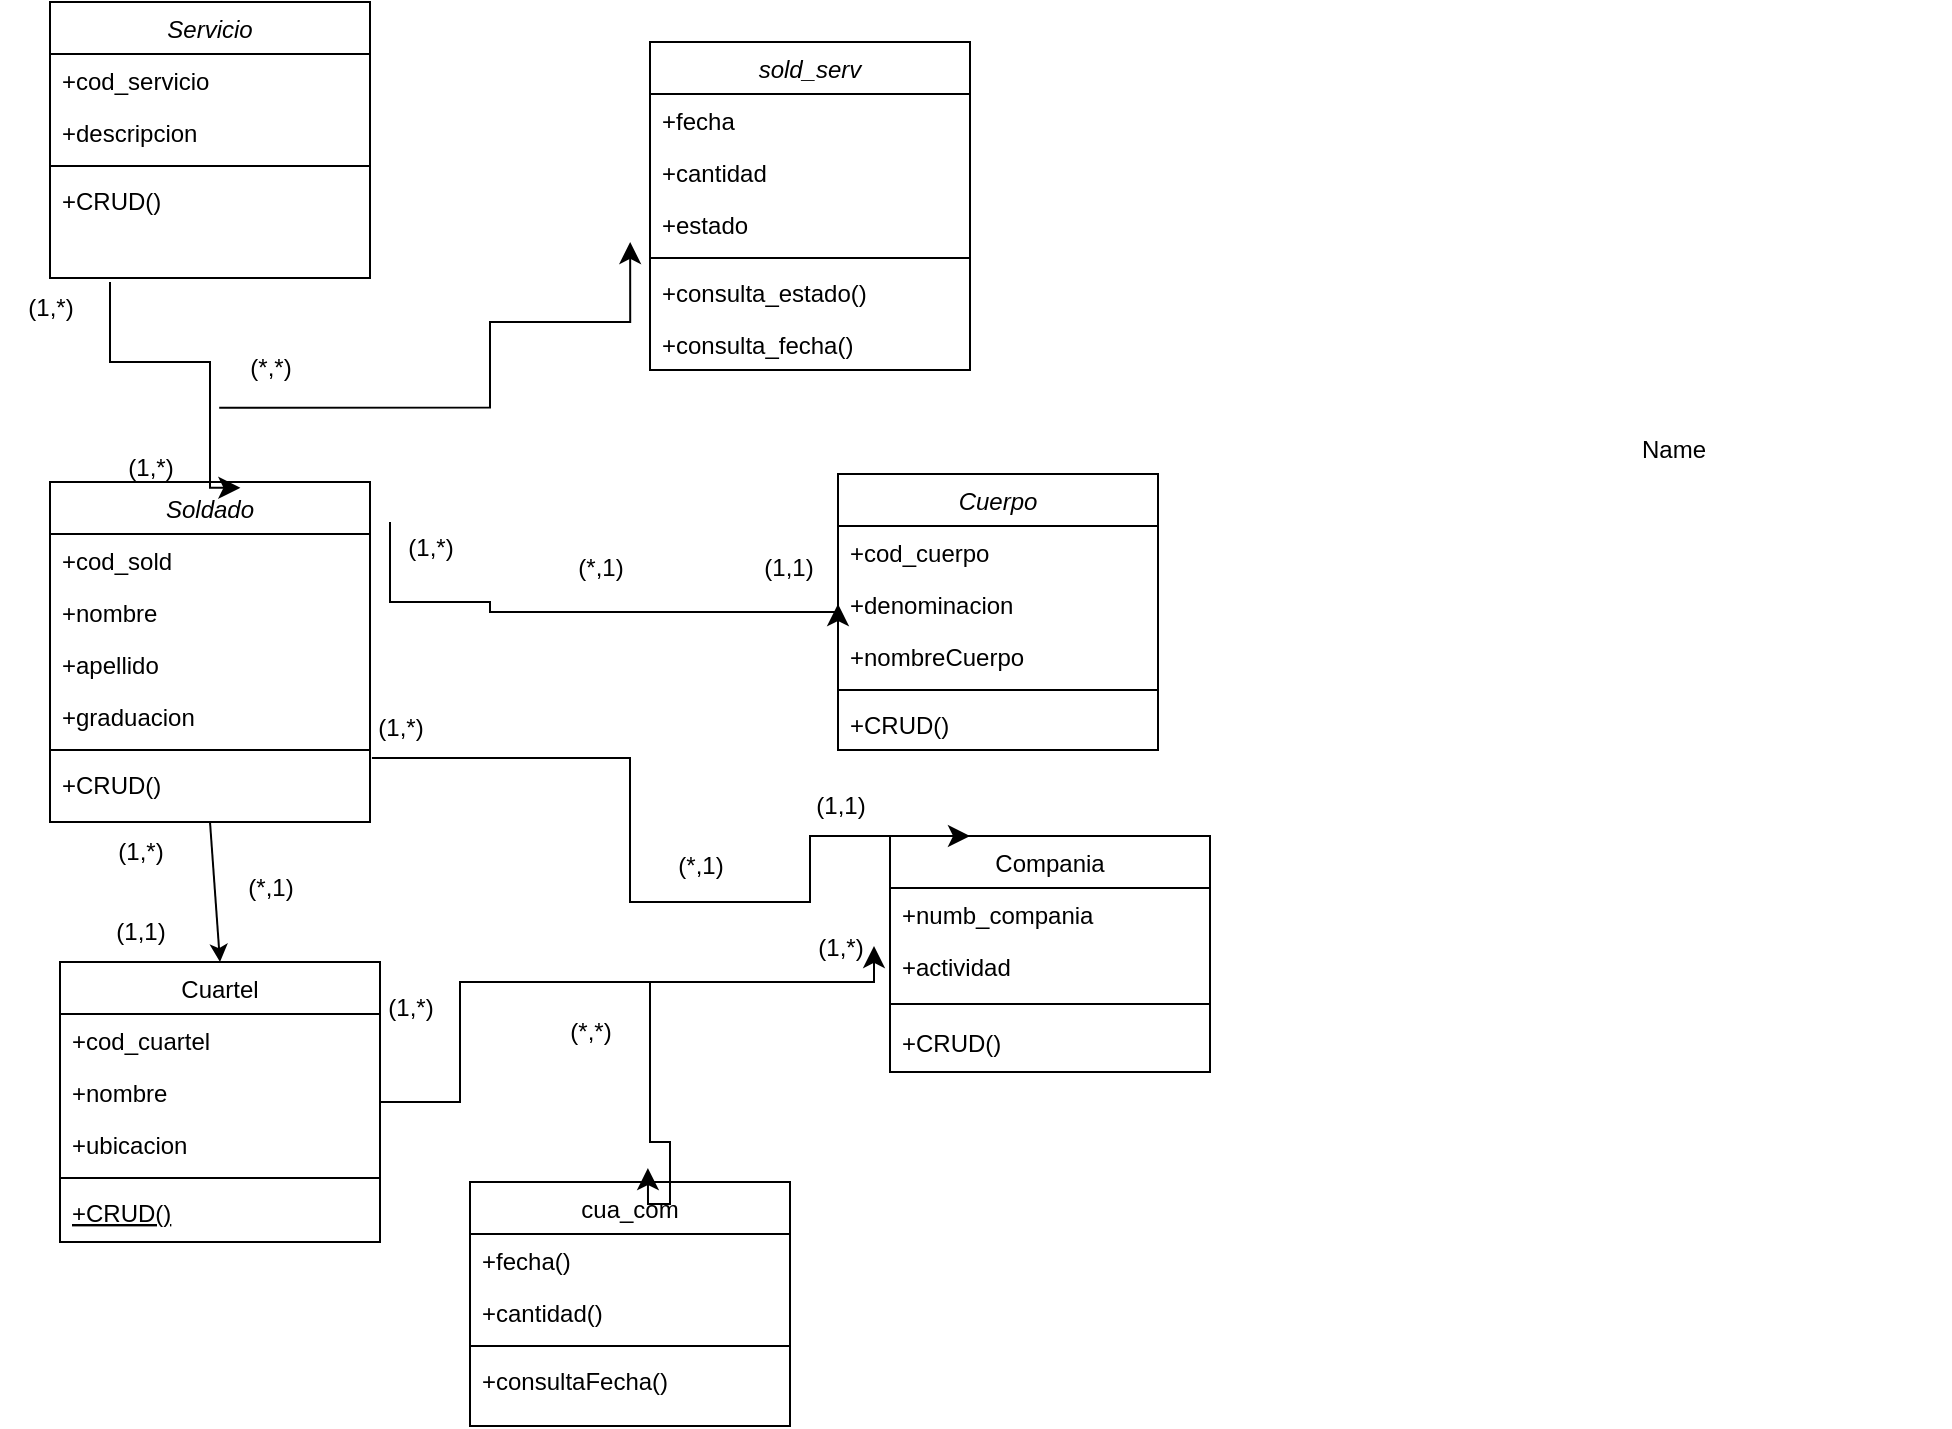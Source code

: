 <mxfile version="21.7.5" type="device">
  <diagram id="C5RBs43oDa-KdzZeNtuy" name="Page-1">
    <mxGraphModel dx="2707" dy="1906" grid="1" gridSize="10" guides="1" tooltips="1" connect="1" arrows="1" fold="1" page="1" pageScale="1" pageWidth="827" pageHeight="1169" math="0" shadow="0">
      <root>
        <mxCell id="WIyWlLk6GJQsqaUBKTNV-0" />
        <mxCell id="WIyWlLk6GJQsqaUBKTNV-1" parent="WIyWlLk6GJQsqaUBKTNV-0" />
        <mxCell id="zkfFHV4jXpPFQw0GAbJ--0" value="Cuerpo" style="swimlane;fontStyle=2;align=center;verticalAlign=top;childLayout=stackLayout;horizontal=1;startSize=26;horizontalStack=0;resizeParent=1;resizeLast=0;collapsible=1;marginBottom=0;rounded=0;shadow=0;strokeWidth=1;" parent="WIyWlLk6GJQsqaUBKTNV-1" vertex="1">
          <mxGeometry x="254" y="16" width="160" height="138" as="geometry">
            <mxRectangle x="230" y="140" width="160" height="26" as="alternateBounds" />
          </mxGeometry>
        </mxCell>
        <mxCell id="zkfFHV4jXpPFQw0GAbJ--1" value="+cod_cuerpo" style="text;align=left;verticalAlign=top;spacingLeft=4;spacingRight=4;overflow=hidden;rotatable=0;points=[[0,0.5],[1,0.5]];portConstraint=eastwest;" parent="zkfFHV4jXpPFQw0GAbJ--0" vertex="1">
          <mxGeometry y="26" width="160" height="26" as="geometry" />
        </mxCell>
        <mxCell id="zkfFHV4jXpPFQw0GAbJ--2" value="+denominacion" style="text;align=left;verticalAlign=top;spacingLeft=4;spacingRight=4;overflow=hidden;rotatable=0;points=[[0,0.5],[1,0.5]];portConstraint=eastwest;rounded=0;shadow=0;html=0;" parent="zkfFHV4jXpPFQw0GAbJ--0" vertex="1">
          <mxGeometry y="52" width="160" height="26" as="geometry" />
        </mxCell>
        <mxCell id="zkfFHV4jXpPFQw0GAbJ--3" value="+nombreCuerpo" style="text;align=left;verticalAlign=top;spacingLeft=4;spacingRight=4;overflow=hidden;rotatable=0;points=[[0,0.5],[1,0.5]];portConstraint=eastwest;rounded=0;shadow=0;html=0;" parent="zkfFHV4jXpPFQw0GAbJ--0" vertex="1">
          <mxGeometry y="78" width="160" height="26" as="geometry" />
        </mxCell>
        <mxCell id="zkfFHV4jXpPFQw0GAbJ--4" value="" style="line;html=1;strokeWidth=1;align=left;verticalAlign=middle;spacingTop=-1;spacingLeft=3;spacingRight=3;rotatable=0;labelPosition=right;points=[];portConstraint=eastwest;" parent="zkfFHV4jXpPFQw0GAbJ--0" vertex="1">
          <mxGeometry y="104" width="160" height="8" as="geometry" />
        </mxCell>
        <mxCell id="zkfFHV4jXpPFQw0GAbJ--5" value="+CRUD()" style="text;align=left;verticalAlign=top;spacingLeft=4;spacingRight=4;overflow=hidden;rotatable=0;points=[[0,0.5],[1,0.5]];portConstraint=eastwest;" parent="zkfFHV4jXpPFQw0GAbJ--0" vertex="1">
          <mxGeometry y="112" width="160" height="26" as="geometry" />
        </mxCell>
        <mxCell id="zkfFHV4jXpPFQw0GAbJ--6" value="Cuartel" style="swimlane;fontStyle=0;align=center;verticalAlign=top;childLayout=stackLayout;horizontal=1;startSize=26;horizontalStack=0;resizeParent=1;resizeLast=0;collapsible=1;marginBottom=0;rounded=0;shadow=0;strokeWidth=1;" parent="WIyWlLk6GJQsqaUBKTNV-1" vertex="1">
          <mxGeometry x="-135" y="260" width="160" height="140" as="geometry">
            <mxRectangle x="130" y="380" width="160" height="26" as="alternateBounds" />
          </mxGeometry>
        </mxCell>
        <mxCell id="zkfFHV4jXpPFQw0GAbJ--7" value="+cod_cuartel" style="text;align=left;verticalAlign=top;spacingLeft=4;spacingRight=4;overflow=hidden;rotatable=0;points=[[0,0.5],[1,0.5]];portConstraint=eastwest;" parent="zkfFHV4jXpPFQw0GAbJ--6" vertex="1">
          <mxGeometry y="26" width="160" height="26" as="geometry" />
        </mxCell>
        <mxCell id="leRw67lBzulHBOnpfFn3-29" value="+nombre" style="text;align=left;verticalAlign=top;spacingLeft=4;spacingRight=4;overflow=hidden;rotatable=0;points=[[0,0.5],[1,0.5]];portConstraint=eastwest;rounded=0;shadow=0;html=0;" vertex="1" parent="zkfFHV4jXpPFQw0GAbJ--6">
          <mxGeometry y="52" width="160" height="26" as="geometry" />
        </mxCell>
        <mxCell id="zkfFHV4jXpPFQw0GAbJ--8" value="+ubicacion" style="text;align=left;verticalAlign=top;spacingLeft=4;spacingRight=4;overflow=hidden;rotatable=0;points=[[0,0.5],[1,0.5]];portConstraint=eastwest;rounded=0;shadow=0;html=0;" parent="zkfFHV4jXpPFQw0GAbJ--6" vertex="1">
          <mxGeometry y="78" width="160" height="26" as="geometry" />
        </mxCell>
        <mxCell id="zkfFHV4jXpPFQw0GAbJ--9" value="" style="line;html=1;strokeWidth=1;align=left;verticalAlign=middle;spacingTop=-1;spacingLeft=3;spacingRight=3;rotatable=0;labelPosition=right;points=[];portConstraint=eastwest;" parent="zkfFHV4jXpPFQw0GAbJ--6" vertex="1">
          <mxGeometry y="104" width="160" height="8" as="geometry" />
        </mxCell>
        <mxCell id="zkfFHV4jXpPFQw0GAbJ--10" value="+CRUD()" style="text;align=left;verticalAlign=top;spacingLeft=4;spacingRight=4;overflow=hidden;rotatable=0;points=[[0,0.5],[1,0.5]];portConstraint=eastwest;fontStyle=4" parent="zkfFHV4jXpPFQw0GAbJ--6" vertex="1">
          <mxGeometry y="112" width="160" height="26" as="geometry" />
        </mxCell>
        <mxCell id="zkfFHV4jXpPFQw0GAbJ--13" value="cua_com" style="swimlane;fontStyle=0;align=center;verticalAlign=top;childLayout=stackLayout;horizontal=1;startSize=26;horizontalStack=0;resizeParent=1;resizeLast=0;collapsible=1;marginBottom=0;rounded=0;shadow=0;strokeWidth=1;" parent="WIyWlLk6GJQsqaUBKTNV-1" vertex="1">
          <mxGeometry x="70" y="370" width="160" height="122" as="geometry">
            <mxRectangle x="340" y="380" width="170" height="26" as="alternateBounds" />
          </mxGeometry>
        </mxCell>
        <mxCell id="zkfFHV4jXpPFQw0GAbJ--14" value="+fecha()" style="text;align=left;verticalAlign=top;spacingLeft=4;spacingRight=4;overflow=hidden;rotatable=0;points=[[0,0.5],[1,0.5]];portConstraint=eastwest;" parent="zkfFHV4jXpPFQw0GAbJ--13" vertex="1">
          <mxGeometry y="26" width="160" height="26" as="geometry" />
        </mxCell>
        <mxCell id="leRw67lBzulHBOnpfFn3-45" value="+cantidad()" style="text;align=left;verticalAlign=top;spacingLeft=4;spacingRight=4;overflow=hidden;rotatable=0;points=[[0,0.5],[1,0.5]];portConstraint=eastwest;" vertex="1" parent="zkfFHV4jXpPFQw0GAbJ--13">
          <mxGeometry y="52" width="160" height="26" as="geometry" />
        </mxCell>
        <mxCell id="zkfFHV4jXpPFQw0GAbJ--15" value="" style="line;html=1;strokeWidth=1;align=left;verticalAlign=middle;spacingTop=-1;spacingLeft=3;spacingRight=3;rotatable=0;labelPosition=right;points=[];portConstraint=eastwest;" parent="zkfFHV4jXpPFQw0GAbJ--13" vertex="1">
          <mxGeometry y="78" width="160" height="8" as="geometry" />
        </mxCell>
        <mxCell id="leRw67lBzulHBOnpfFn3-47" value="+consultaFecha()" style="text;align=left;verticalAlign=top;spacingLeft=4;spacingRight=4;overflow=hidden;rotatable=0;points=[[0,0.5],[1,0.5]];portConstraint=eastwest;" vertex="1" parent="zkfFHV4jXpPFQw0GAbJ--13">
          <mxGeometry y="86" width="160" height="26" as="geometry" />
        </mxCell>
        <mxCell id="zkfFHV4jXpPFQw0GAbJ--17" value="Compania" style="swimlane;fontStyle=0;align=center;verticalAlign=top;childLayout=stackLayout;horizontal=1;startSize=26;horizontalStack=0;resizeParent=1;resizeLast=0;collapsible=1;marginBottom=0;rounded=0;shadow=0;strokeWidth=1;" parent="WIyWlLk6GJQsqaUBKTNV-1" vertex="1">
          <mxGeometry x="280" y="197" width="160" height="118" as="geometry">
            <mxRectangle x="550" y="140" width="160" height="26" as="alternateBounds" />
          </mxGeometry>
        </mxCell>
        <mxCell id="zkfFHV4jXpPFQw0GAbJ--18" value="+numb_compania" style="text;align=left;verticalAlign=top;spacingLeft=4;spacingRight=4;overflow=hidden;rotatable=0;points=[[0,0.5],[1,0.5]];portConstraint=eastwest;" parent="zkfFHV4jXpPFQw0GAbJ--17" vertex="1">
          <mxGeometry y="26" width="160" height="26" as="geometry" />
        </mxCell>
        <mxCell id="zkfFHV4jXpPFQw0GAbJ--19" value="+actividad" style="text;align=left;verticalAlign=top;spacingLeft=4;spacingRight=4;overflow=hidden;rotatable=0;points=[[0,0.5],[1,0.5]];portConstraint=eastwest;rounded=0;shadow=0;html=0;" parent="zkfFHV4jXpPFQw0GAbJ--17" vertex="1">
          <mxGeometry y="52" width="160" height="26" as="geometry" />
        </mxCell>
        <mxCell id="zkfFHV4jXpPFQw0GAbJ--23" value="" style="line;html=1;strokeWidth=1;align=left;verticalAlign=middle;spacingTop=-1;spacingLeft=3;spacingRight=3;rotatable=0;labelPosition=right;points=[];portConstraint=eastwest;" parent="zkfFHV4jXpPFQw0GAbJ--17" vertex="1">
          <mxGeometry y="78" width="160" height="12" as="geometry" />
        </mxCell>
        <mxCell id="zkfFHV4jXpPFQw0GAbJ--24" value="+CRUD()" style="text;align=left;verticalAlign=top;spacingLeft=4;spacingRight=4;overflow=hidden;rotatable=0;points=[[0,0.5],[1,0.5]];portConstraint=eastwest;" parent="zkfFHV4jXpPFQw0GAbJ--17" vertex="1">
          <mxGeometry y="90" width="160" height="26" as="geometry" />
        </mxCell>
        <mxCell id="leRw67lBzulHBOnpfFn3-6" value="Soldado" style="swimlane;fontStyle=2;align=center;verticalAlign=top;childLayout=stackLayout;horizontal=1;startSize=26;horizontalStack=0;resizeParent=1;resizeLast=0;collapsible=1;marginBottom=0;rounded=0;shadow=0;strokeWidth=1;" vertex="1" parent="WIyWlLk6GJQsqaUBKTNV-1">
          <mxGeometry x="-140" y="20" width="160" height="170" as="geometry">
            <mxRectangle x="230" y="140" width="160" height="26" as="alternateBounds" />
          </mxGeometry>
        </mxCell>
        <mxCell id="leRw67lBzulHBOnpfFn3-7" value="+cod_sold" style="text;align=left;verticalAlign=top;spacingLeft=4;spacingRight=4;overflow=hidden;rotatable=0;points=[[0,0.5],[1,0.5]];portConstraint=eastwest;" vertex="1" parent="leRw67lBzulHBOnpfFn3-6">
          <mxGeometry y="26" width="160" height="26" as="geometry" />
        </mxCell>
        <mxCell id="leRw67lBzulHBOnpfFn3-8" value="+nombre" style="text;align=left;verticalAlign=top;spacingLeft=4;spacingRight=4;overflow=hidden;rotatable=0;points=[[0,0.5],[1,0.5]];portConstraint=eastwest;rounded=0;shadow=0;html=0;" vertex="1" parent="leRw67lBzulHBOnpfFn3-6">
          <mxGeometry y="52" width="160" height="26" as="geometry" />
        </mxCell>
        <mxCell id="leRw67lBzulHBOnpfFn3-24" value="+apellido" style="text;align=left;verticalAlign=top;spacingLeft=4;spacingRight=4;overflow=hidden;rotatable=0;points=[[0,0.5],[1,0.5]];portConstraint=eastwest;rounded=0;shadow=0;html=0;" vertex="1" parent="leRw67lBzulHBOnpfFn3-6">
          <mxGeometry y="78" width="160" height="26" as="geometry" />
        </mxCell>
        <mxCell id="leRw67lBzulHBOnpfFn3-9" value="+graduacion" style="text;align=left;verticalAlign=top;spacingLeft=4;spacingRight=4;overflow=hidden;rotatable=0;points=[[0,0.5],[1,0.5]];portConstraint=eastwest;rounded=0;shadow=0;html=0;" vertex="1" parent="leRw67lBzulHBOnpfFn3-6">
          <mxGeometry y="104" width="160" height="26" as="geometry" />
        </mxCell>
        <mxCell id="leRw67lBzulHBOnpfFn3-10" value="" style="line;html=1;strokeWidth=1;align=left;verticalAlign=middle;spacingTop=-1;spacingLeft=3;spacingRight=3;rotatable=0;labelPosition=right;points=[];portConstraint=eastwest;" vertex="1" parent="leRw67lBzulHBOnpfFn3-6">
          <mxGeometry y="130" width="160" height="8" as="geometry" />
        </mxCell>
        <mxCell id="leRw67lBzulHBOnpfFn3-11" value="+CRUD()" style="text;align=left;verticalAlign=top;spacingLeft=4;spacingRight=4;overflow=hidden;rotatable=0;points=[[0,0.5],[1,0.5]];portConstraint=eastwest;" vertex="1" parent="leRw67lBzulHBOnpfFn3-6">
          <mxGeometry y="138" width="160" height="26" as="geometry" />
        </mxCell>
        <mxCell id="leRw67lBzulHBOnpfFn3-12" value="Servicio" style="swimlane;fontStyle=2;align=center;verticalAlign=top;childLayout=stackLayout;horizontal=1;startSize=26;horizontalStack=0;resizeParent=1;resizeLast=0;collapsible=1;marginBottom=0;rounded=0;shadow=0;strokeWidth=1;" vertex="1" parent="WIyWlLk6GJQsqaUBKTNV-1">
          <mxGeometry x="-140" y="-220" width="160" height="138" as="geometry">
            <mxRectangle x="230" y="140" width="160" height="26" as="alternateBounds" />
          </mxGeometry>
        </mxCell>
        <mxCell id="leRw67lBzulHBOnpfFn3-14" value="+cod_servicio" style="text;align=left;verticalAlign=top;spacingLeft=4;spacingRight=4;overflow=hidden;rotatable=0;points=[[0,0.5],[1,0.5]];portConstraint=eastwest;rounded=0;shadow=0;html=0;" vertex="1" parent="leRw67lBzulHBOnpfFn3-12">
          <mxGeometry y="26" width="160" height="26" as="geometry" />
        </mxCell>
        <mxCell id="leRw67lBzulHBOnpfFn3-15" value="+descripcion" style="text;align=left;verticalAlign=top;spacingLeft=4;spacingRight=4;overflow=hidden;rotatable=0;points=[[0,0.5],[1,0.5]];portConstraint=eastwest;rounded=0;shadow=0;html=0;" vertex="1" parent="leRw67lBzulHBOnpfFn3-12">
          <mxGeometry y="52" width="160" height="26" as="geometry" />
        </mxCell>
        <mxCell id="leRw67lBzulHBOnpfFn3-16" value="" style="line;html=1;strokeWidth=1;align=left;verticalAlign=middle;spacingTop=-1;spacingLeft=3;spacingRight=3;rotatable=0;labelPosition=right;points=[];portConstraint=eastwest;" vertex="1" parent="leRw67lBzulHBOnpfFn3-12">
          <mxGeometry y="78" width="160" height="8" as="geometry" />
        </mxCell>
        <mxCell id="leRw67lBzulHBOnpfFn3-17" value="+CRUD()" style="text;align=left;verticalAlign=top;spacingLeft=4;spacingRight=4;overflow=hidden;rotatable=0;points=[[0,0.5],[1,0.5]];portConstraint=eastwest;" vertex="1" parent="leRw67lBzulHBOnpfFn3-12">
          <mxGeometry y="86" width="160" height="26" as="geometry" />
        </mxCell>
        <mxCell id="leRw67lBzulHBOnpfFn3-18" value="sold_serv" style="swimlane;fontStyle=2;align=center;verticalAlign=top;childLayout=stackLayout;horizontal=1;startSize=26;horizontalStack=0;resizeParent=1;resizeLast=0;collapsible=1;marginBottom=0;rounded=0;shadow=0;strokeWidth=1;" vertex="1" parent="WIyWlLk6GJQsqaUBKTNV-1">
          <mxGeometry x="160" y="-200" width="160" height="164" as="geometry">
            <mxRectangle x="230" y="140" width="160" height="26" as="alternateBounds" />
          </mxGeometry>
        </mxCell>
        <mxCell id="leRw67lBzulHBOnpfFn3-19" value="+fecha" style="text;align=left;verticalAlign=top;spacingLeft=4;spacingRight=4;overflow=hidden;rotatable=0;points=[[0,0.5],[1,0.5]];portConstraint=eastwest;" vertex="1" parent="leRw67lBzulHBOnpfFn3-18">
          <mxGeometry y="26" width="160" height="26" as="geometry" />
        </mxCell>
        <mxCell id="leRw67lBzulHBOnpfFn3-57" value="+cantidad" style="text;align=left;verticalAlign=top;spacingLeft=4;spacingRight=4;overflow=hidden;rotatable=0;points=[[0,0.5],[1,0.5]];portConstraint=eastwest;rounded=0;shadow=0;html=0;" vertex="1" parent="leRw67lBzulHBOnpfFn3-18">
          <mxGeometry y="52" width="160" height="26" as="geometry" />
        </mxCell>
        <mxCell id="leRw67lBzulHBOnpfFn3-20" value="+estado" style="text;align=left;verticalAlign=top;spacingLeft=4;spacingRight=4;overflow=hidden;rotatable=0;points=[[0,0.5],[1,0.5]];portConstraint=eastwest;rounded=0;shadow=0;html=0;" vertex="1" parent="leRw67lBzulHBOnpfFn3-18">
          <mxGeometry y="78" width="160" height="26" as="geometry" />
        </mxCell>
        <mxCell id="leRw67lBzulHBOnpfFn3-22" value="" style="line;html=1;strokeWidth=1;align=left;verticalAlign=middle;spacingTop=-1;spacingLeft=3;spacingRight=3;rotatable=0;labelPosition=right;points=[];portConstraint=eastwest;" vertex="1" parent="leRw67lBzulHBOnpfFn3-18">
          <mxGeometry y="104" width="160" height="8" as="geometry" />
        </mxCell>
        <mxCell id="leRw67lBzulHBOnpfFn3-23" value="+consulta_estado()" style="text;align=left;verticalAlign=top;spacingLeft=4;spacingRight=4;overflow=hidden;rotatable=0;points=[[0,0.5],[1,0.5]];portConstraint=eastwest;" vertex="1" parent="leRw67lBzulHBOnpfFn3-18">
          <mxGeometry y="112" width="160" height="26" as="geometry" />
        </mxCell>
        <mxCell id="leRw67lBzulHBOnpfFn3-56" value="+consulta_fecha()" style="text;align=left;verticalAlign=top;spacingLeft=4;spacingRight=4;overflow=hidden;rotatable=0;points=[[0,0.5],[1,0.5]];portConstraint=eastwest;" vertex="1" parent="leRw67lBzulHBOnpfFn3-18">
          <mxGeometry y="138" width="160" height="26" as="geometry" />
        </mxCell>
        <mxCell id="leRw67lBzulHBOnpfFn3-13" value="Name" style="text;align=left;verticalAlign=top;spacingLeft=4;spacingRight=4;overflow=hidden;rotatable=0;points=[[0,0.5],[1,0.5]];portConstraint=eastwest;" vertex="1" parent="WIyWlLk6GJQsqaUBKTNV-1">
          <mxGeometry x="650" y="-10" width="160" height="26" as="geometry" />
        </mxCell>
        <mxCell id="leRw67lBzulHBOnpfFn3-25" value="" style="edgeStyle=segmentEdgeStyle;endArrow=classic;html=1;curved=0;rounded=0;endSize=8;startSize=8;sourcePerimeterSpacing=0;targetPerimeterSpacing=0;entryX=0;entryY=0.5;entryDx=0;entryDy=0;" edge="1" parent="WIyWlLk6GJQsqaUBKTNV-1" target="zkfFHV4jXpPFQw0GAbJ--2">
          <mxGeometry width="100" relative="1" as="geometry">
            <mxPoint x="30" y="40" as="sourcePoint" />
            <mxPoint x="130" y="80" as="targetPoint" />
            <Array as="points">
              <mxPoint x="30" y="80" />
              <mxPoint x="80" y="80" />
              <mxPoint x="80" y="85" />
            </Array>
          </mxGeometry>
        </mxCell>
        <mxCell id="leRw67lBzulHBOnpfFn3-26" value="(1,*)" style="text;html=1;align=center;verticalAlign=middle;resizable=0;points=[];autosize=1;strokeColor=none;fillColor=none;" vertex="1" parent="WIyWlLk6GJQsqaUBKTNV-1">
          <mxGeometry x="25" y="38" width="50" height="30" as="geometry" />
        </mxCell>
        <mxCell id="leRw67lBzulHBOnpfFn3-27" value="(1,1)" style="text;html=1;align=center;verticalAlign=middle;resizable=0;points=[];autosize=1;strokeColor=none;fillColor=none;" vertex="1" parent="WIyWlLk6GJQsqaUBKTNV-1">
          <mxGeometry x="204" y="48" width="50" height="30" as="geometry" />
        </mxCell>
        <mxCell id="leRw67lBzulHBOnpfFn3-28" value="(*,1)" style="text;html=1;align=center;verticalAlign=middle;resizable=0;points=[];autosize=1;strokeColor=none;fillColor=none;" vertex="1" parent="WIyWlLk6GJQsqaUBKTNV-1">
          <mxGeometry x="110" y="48" width="50" height="30" as="geometry" />
        </mxCell>
        <mxCell id="leRw67lBzulHBOnpfFn3-31" value="" style="edgeStyle=none;orthogonalLoop=1;jettySize=auto;html=1;rounded=0;exitX=0.5;exitY=1;exitDx=0;exitDy=0;entryX=0.5;entryY=0;entryDx=0;entryDy=0;" edge="1" parent="WIyWlLk6GJQsqaUBKTNV-1" source="leRw67lBzulHBOnpfFn3-6" target="zkfFHV4jXpPFQw0GAbJ--6">
          <mxGeometry width="100" relative="1" as="geometry">
            <mxPoint x="-100" y="220" as="sourcePoint" />
            <mxPoint y="220" as="targetPoint" />
            <Array as="points" />
          </mxGeometry>
        </mxCell>
        <mxCell id="leRw67lBzulHBOnpfFn3-32" value="(1,*)" style="text;html=1;align=center;verticalAlign=middle;resizable=0;points=[];autosize=1;strokeColor=none;fillColor=none;" vertex="1" parent="WIyWlLk6GJQsqaUBKTNV-1">
          <mxGeometry x="-120" y="190" width="50" height="30" as="geometry" />
        </mxCell>
        <mxCell id="leRw67lBzulHBOnpfFn3-33" value="(1,1)" style="text;html=1;align=center;verticalAlign=middle;resizable=0;points=[];autosize=1;strokeColor=none;fillColor=none;" vertex="1" parent="WIyWlLk6GJQsqaUBKTNV-1">
          <mxGeometry x="-120" y="230" width="50" height="30" as="geometry" />
        </mxCell>
        <mxCell id="leRw67lBzulHBOnpfFn3-34" value="(*,1)" style="text;html=1;align=center;verticalAlign=middle;resizable=0;points=[];autosize=1;strokeColor=none;fillColor=none;" vertex="1" parent="WIyWlLk6GJQsqaUBKTNV-1">
          <mxGeometry x="-55" y="208" width="50" height="30" as="geometry" />
        </mxCell>
        <mxCell id="leRw67lBzulHBOnpfFn3-35" value="" style="edgeStyle=segmentEdgeStyle;endArrow=classic;html=1;curved=0;rounded=0;endSize=8;startSize=8;sourcePerimeterSpacing=0;targetPerimeterSpacing=0;exitX=1.006;exitY=0;exitDx=0;exitDy=0;exitPerimeter=0;entryX=0.25;entryY=0;entryDx=0;entryDy=0;" edge="1" parent="WIyWlLk6GJQsqaUBKTNV-1" source="leRw67lBzulHBOnpfFn3-11" target="zkfFHV4jXpPFQw0GAbJ--17">
          <mxGeometry width="100" relative="1" as="geometry">
            <mxPoint x="100" y="190" as="sourcePoint" />
            <mxPoint x="200" y="230" as="targetPoint" />
            <Array as="points">
              <mxPoint x="150" y="158" />
              <mxPoint x="150" y="230" />
              <mxPoint x="240" y="230" />
            </Array>
          </mxGeometry>
        </mxCell>
        <mxCell id="leRw67lBzulHBOnpfFn3-36" value="(1,*)" style="text;html=1;align=center;verticalAlign=middle;resizable=0;points=[];autosize=1;strokeColor=none;fillColor=none;" vertex="1" parent="WIyWlLk6GJQsqaUBKTNV-1">
          <mxGeometry x="10" y="128" width="50" height="30" as="geometry" />
        </mxCell>
        <mxCell id="leRw67lBzulHBOnpfFn3-37" value="(1,1)" style="text;html=1;align=center;verticalAlign=middle;resizable=0;points=[];autosize=1;strokeColor=none;fillColor=none;" vertex="1" parent="WIyWlLk6GJQsqaUBKTNV-1">
          <mxGeometry x="230" y="167" width="50" height="30" as="geometry" />
        </mxCell>
        <mxCell id="leRw67lBzulHBOnpfFn3-38" value="(*,1)" style="text;html=1;align=center;verticalAlign=middle;resizable=0;points=[];autosize=1;strokeColor=none;fillColor=none;" vertex="1" parent="WIyWlLk6GJQsqaUBKTNV-1">
          <mxGeometry x="160" y="197" width="50" height="30" as="geometry" />
        </mxCell>
        <mxCell id="leRw67lBzulHBOnpfFn3-39" value="" style="edgeStyle=segmentEdgeStyle;endArrow=classic;html=1;curved=0;rounded=0;endSize=8;startSize=8;sourcePerimeterSpacing=0;targetPerimeterSpacing=0;entryX=-0.05;entryY=0.115;entryDx=0;entryDy=0;entryPerimeter=0;" edge="1" parent="WIyWlLk6GJQsqaUBKTNV-1" target="zkfFHV4jXpPFQw0GAbJ--19">
          <mxGeometry width="100" relative="1" as="geometry">
            <mxPoint x="25" y="330" as="sourcePoint" />
            <mxPoint x="125" y="370" as="targetPoint" />
            <Array as="points">
              <mxPoint x="65" y="330" />
              <mxPoint x="65" y="270" />
              <mxPoint x="272" y="270" />
            </Array>
          </mxGeometry>
        </mxCell>
        <mxCell id="leRw67lBzulHBOnpfFn3-40" value="(1,*)" style="text;html=1;align=center;verticalAlign=middle;resizable=0;points=[];autosize=1;strokeColor=none;fillColor=none;" vertex="1" parent="WIyWlLk6GJQsqaUBKTNV-1">
          <mxGeometry x="15" y="268" width="50" height="30" as="geometry" />
        </mxCell>
        <mxCell id="leRw67lBzulHBOnpfFn3-41" value="(1,*)" style="text;html=1;align=center;verticalAlign=middle;resizable=0;points=[];autosize=1;strokeColor=none;fillColor=none;" vertex="1" parent="WIyWlLk6GJQsqaUBKTNV-1">
          <mxGeometry x="230" y="238" width="50" height="30" as="geometry" />
        </mxCell>
        <mxCell id="leRw67lBzulHBOnpfFn3-42" value="(*,*)" style="text;html=1;align=center;verticalAlign=middle;resizable=0;points=[];autosize=1;strokeColor=none;fillColor=none;" vertex="1" parent="WIyWlLk6GJQsqaUBKTNV-1">
          <mxGeometry x="110" y="280" width="40" height="30" as="geometry" />
        </mxCell>
        <mxCell id="leRw67lBzulHBOnpfFn3-44" value="" style="edgeStyle=segmentEdgeStyle;endArrow=classic;html=1;curved=0;rounded=0;endSize=8;startSize=8;sourcePerimeterSpacing=0;targetPerimeterSpacing=0;entryX=0.556;entryY=-0.057;entryDx=0;entryDy=0;entryPerimeter=0;" edge="1" parent="WIyWlLk6GJQsqaUBKTNV-1" target="zkfFHV4jXpPFQw0GAbJ--13">
          <mxGeometry width="100" relative="1" as="geometry">
            <mxPoint x="160" y="270" as="sourcePoint" />
            <mxPoint x="160" y="350" as="targetPoint" />
            <Array as="points">
              <mxPoint x="160" y="350" />
              <mxPoint x="170" y="350" />
              <mxPoint x="170" y="381" />
            </Array>
          </mxGeometry>
        </mxCell>
        <mxCell id="leRw67lBzulHBOnpfFn3-51" value="" style="edgeStyle=segmentEdgeStyle;endArrow=classic;html=1;curved=0;rounded=0;endSize=8;startSize=8;sourcePerimeterSpacing=0;targetPerimeterSpacing=0;entryX=0.595;entryY=0.017;entryDx=0;entryDy=0;entryPerimeter=0;" edge="1" parent="WIyWlLk6GJQsqaUBKTNV-1" target="leRw67lBzulHBOnpfFn3-6">
          <mxGeometry width="100" relative="1" as="geometry">
            <mxPoint x="-110" y="-80" as="sourcePoint" />
            <mxPoint x="-10" y="-40" as="targetPoint" />
            <Array as="points">
              <mxPoint x="-110" y="-40" />
              <mxPoint x="-60" y="-40" />
              <mxPoint x="-60" y="23" />
            </Array>
          </mxGeometry>
        </mxCell>
        <mxCell id="leRw67lBzulHBOnpfFn3-52" value="(1,*)" style="text;html=1;align=center;verticalAlign=middle;resizable=0;points=[];autosize=1;strokeColor=none;fillColor=none;" vertex="1" parent="WIyWlLk6GJQsqaUBKTNV-1">
          <mxGeometry x="-165" y="-82" width="50" height="30" as="geometry" />
        </mxCell>
        <mxCell id="leRw67lBzulHBOnpfFn3-53" value="(1,*)" style="text;html=1;align=center;verticalAlign=middle;resizable=0;points=[];autosize=1;strokeColor=none;fillColor=none;" vertex="1" parent="WIyWlLk6GJQsqaUBKTNV-1">
          <mxGeometry x="-115" y="-2" width="50" height="30" as="geometry" />
        </mxCell>
        <mxCell id="leRw67lBzulHBOnpfFn3-54" value="(*,*)" style="text;html=1;align=center;verticalAlign=middle;resizable=0;points=[];autosize=1;strokeColor=none;fillColor=none;" vertex="1" parent="WIyWlLk6GJQsqaUBKTNV-1">
          <mxGeometry x="-50" y="-52" width="40" height="30" as="geometry" />
        </mxCell>
        <mxCell id="leRw67lBzulHBOnpfFn3-55" value="" style="edgeStyle=segmentEdgeStyle;endArrow=classic;html=1;curved=0;rounded=0;endSize=8;startSize=8;sourcePerimeterSpacing=0;targetPerimeterSpacing=0;exitX=-0.135;exitY=1.161;exitDx=0;exitDy=0;exitPerimeter=0;entryX=-0.062;entryY=0.846;entryDx=0;entryDy=0;entryPerimeter=0;" edge="1" parent="WIyWlLk6GJQsqaUBKTNV-1" source="leRw67lBzulHBOnpfFn3-54">
          <mxGeometry width="100" relative="1" as="geometry">
            <mxPoint x="30" y="-100" as="sourcePoint" />
            <mxPoint x="150.08" y="-100.004" as="targetPoint" />
            <Array as="points">
              <mxPoint x="80" y="-17" />
              <mxPoint x="80" y="-60" />
              <mxPoint x="150" y="-60" />
            </Array>
          </mxGeometry>
        </mxCell>
      </root>
    </mxGraphModel>
  </diagram>
</mxfile>
